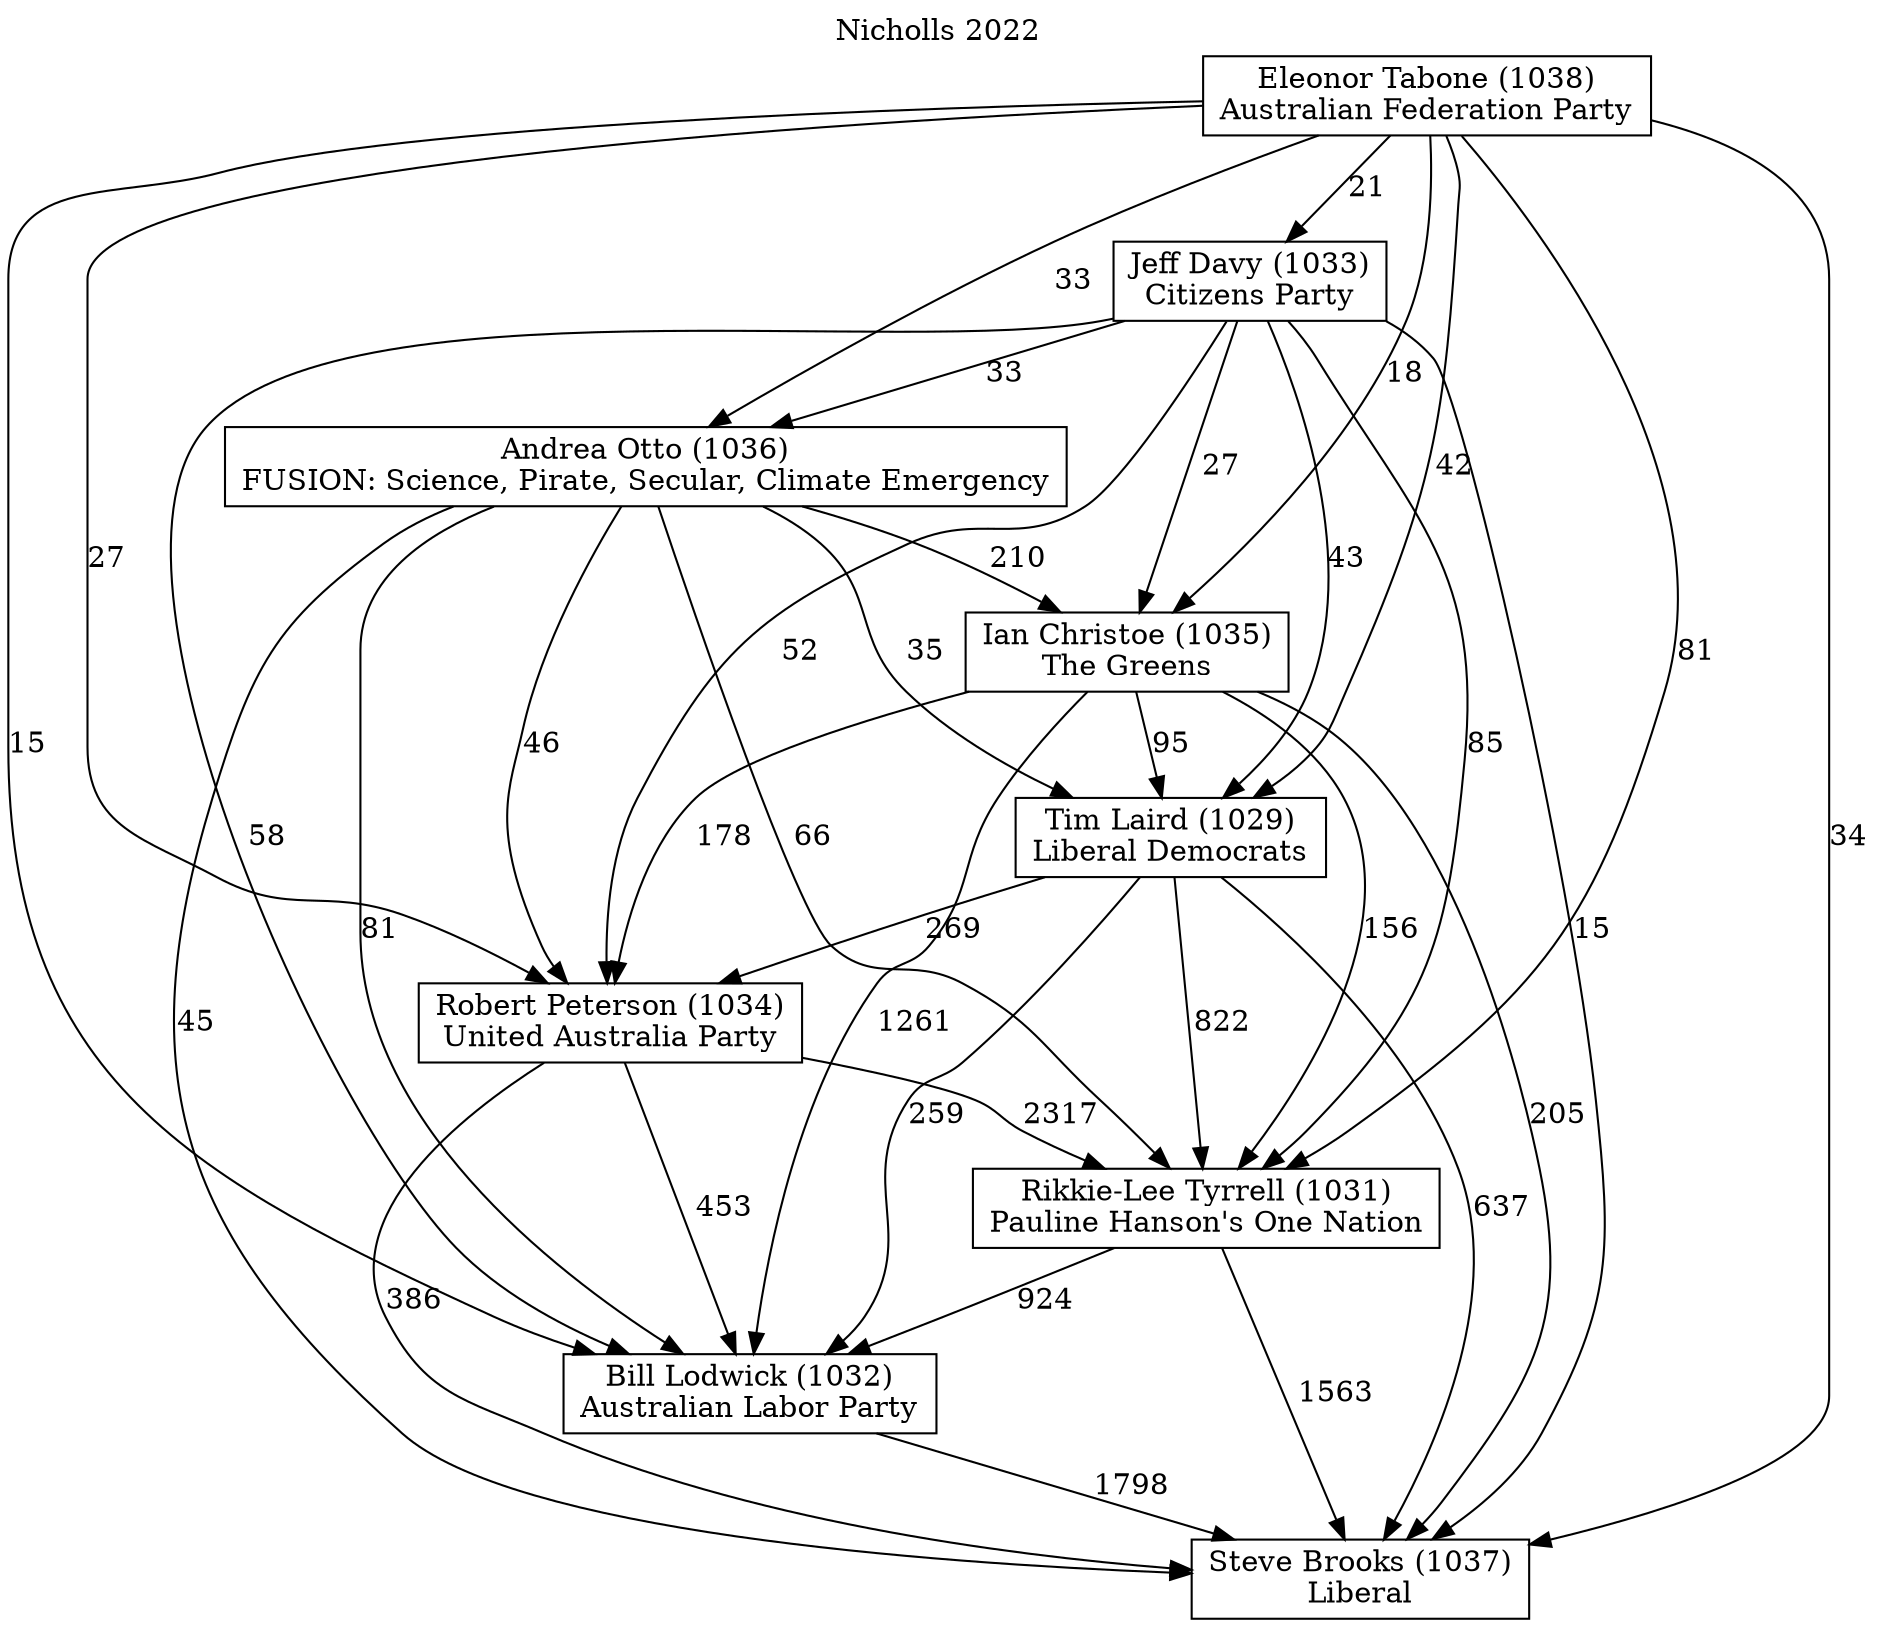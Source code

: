 // House preference flow
digraph "Steve Brooks (1037)_Nicholls_2022" {
	graph [label="Nicholls 2022" labelloc=t mclimit=10]
	node [shape=box]
	"Steve Brooks (1037)" [label="Steve Brooks (1037)
Liberal"]
	"Robert Peterson (1034)" [label="Robert Peterson (1034)
United Australia Party"]
	"Jeff Davy (1033)" [label="Jeff Davy (1033)
Citizens Party"]
	"Tim Laird (1029)" [label="Tim Laird (1029)
Liberal Democrats"]
	"Ian Christoe (1035)" [label="Ian Christoe (1035)
The Greens"]
	"Rikkie-Lee Tyrrell (1031)" [label="Rikkie-Lee Tyrrell (1031)
Pauline Hanson's One Nation"]
	"Bill Lodwick (1032)" [label="Bill Lodwick (1032)
Australian Labor Party"]
	"Eleonor Tabone (1038)" [label="Eleonor Tabone (1038)
Australian Federation Party"]
	"Andrea Otto (1036)" [label="Andrea Otto (1036)
FUSION: Science, Pirate, Secular, Climate Emergency"]
	"Tim Laird (1029)" -> "Rikkie-Lee Tyrrell (1031)" [label=822]
	"Robert Peterson (1034)" -> "Rikkie-Lee Tyrrell (1031)" [label=2317]
	"Ian Christoe (1035)" -> "Robert Peterson (1034)" [label=178]
	"Robert Peterson (1034)" -> "Steve Brooks (1037)" [label=386]
	"Robert Peterson (1034)" -> "Bill Lodwick (1032)" [label=453]
	"Bill Lodwick (1032)" -> "Steve Brooks (1037)" [label=1798]
	"Eleonor Tabone (1038)" -> "Ian Christoe (1035)" [label=18]
	"Jeff Davy (1033)" -> "Robert Peterson (1034)" [label=52]
	"Jeff Davy (1033)" -> "Rikkie-Lee Tyrrell (1031)" [label=85]
	"Rikkie-Lee Tyrrell (1031)" -> "Steve Brooks (1037)" [label=1563]
	"Jeff Davy (1033)" -> "Bill Lodwick (1032)" [label=58]
	"Rikkie-Lee Tyrrell (1031)" -> "Bill Lodwick (1032)" [label=924]
	"Andrea Otto (1036)" -> "Steve Brooks (1037)" [label=45]
	"Eleonor Tabone (1038)" -> "Jeff Davy (1033)" [label=21]
	"Andrea Otto (1036)" -> "Ian Christoe (1035)" [label=210]
	"Jeff Davy (1033)" -> "Ian Christoe (1035)" [label=27]
	"Eleonor Tabone (1038)" -> "Andrea Otto (1036)" [label=33]
	"Tim Laird (1029)" -> "Steve Brooks (1037)" [label=637]
	"Andrea Otto (1036)" -> "Tim Laird (1029)" [label=35]
	"Jeff Davy (1033)" -> "Tim Laird (1029)" [label=43]
	"Ian Christoe (1035)" -> "Steve Brooks (1037)" [label=205]
	"Tim Laird (1029)" -> "Robert Peterson (1034)" [label=269]
	"Andrea Otto (1036)" -> "Robert Peterson (1034)" [label=46]
	"Ian Christoe (1035)" -> "Bill Lodwick (1032)" [label=1261]
	"Eleonor Tabone (1038)" -> "Steve Brooks (1037)" [label=34]
	"Jeff Davy (1033)" -> "Steve Brooks (1037)" [label=15]
	"Tim Laird (1029)" -> "Bill Lodwick (1032)" [label=259]
	"Ian Christoe (1035)" -> "Rikkie-Lee Tyrrell (1031)" [label=156]
	"Eleonor Tabone (1038)" -> "Tim Laird (1029)" [label=42]
	"Andrea Otto (1036)" -> "Bill Lodwick (1032)" [label=81]
	"Eleonor Tabone (1038)" -> "Robert Peterson (1034)" [label=27]
	"Jeff Davy (1033)" -> "Andrea Otto (1036)" [label=33]
	"Andrea Otto (1036)" -> "Rikkie-Lee Tyrrell (1031)" [label=66]
	"Eleonor Tabone (1038)" -> "Bill Lodwick (1032)" [label=15]
	"Eleonor Tabone (1038)" -> "Rikkie-Lee Tyrrell (1031)" [label=81]
	"Ian Christoe (1035)" -> "Tim Laird (1029)" [label=95]
}
